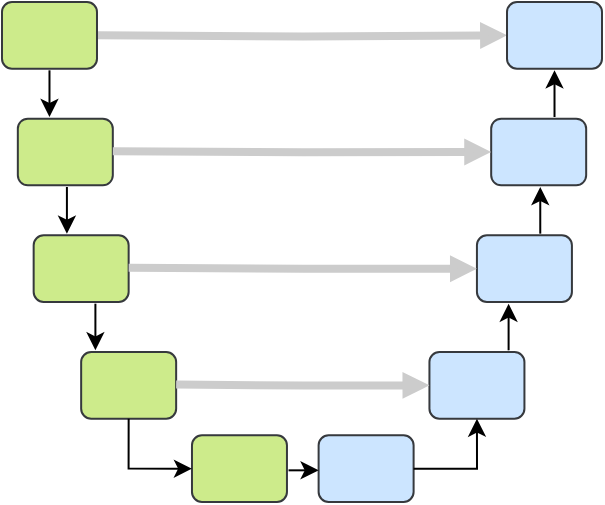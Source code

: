 <mxfile version="22.1.18" type="github">
  <diagram name="Page-1" id="0TPB68t9lcZoh8MEriOU">
    <mxGraphModel dx="1063" dy="610" grid="1" gridSize="10" guides="1" tooltips="1" connect="1" arrows="1" fold="1" page="1" pageScale="1" pageWidth="827" pageHeight="1169" math="0" shadow="0">
      <root>
        <mxCell id="0" />
        <mxCell id="1" parent="0" />
        <mxCell id="ryJ9YpFH2XdKHm6aAlPd-76" value="" style="group" vertex="1" connectable="0" parent="1">
          <mxGeometry x="90" y="38" width="300" height="250" as="geometry" />
        </mxCell>
        <mxCell id="ryJ9YpFH2XdKHm6aAlPd-36" style="edgeStyle=orthogonalEdgeStyle;rounded=0;jumpStyle=none;jumpSize=3;orthogonalLoop=1;jettySize=auto;html=1;strokeWidth=4;startArrow=none;startFill=0;endArrow=block;endFill=1;startSize=3;endSize=3;exitX=1;exitY=0.5;exitDx=0;exitDy=0;strokeColor=#CCCCCC;entryX=0;entryY=0.5;entryDx=0;entryDy=0;" edge="1" parent="ryJ9YpFH2XdKHm6aAlPd-76" target="ryJ9YpFH2XdKHm6aAlPd-55">
          <mxGeometry relative="1" as="geometry">
            <mxPoint x="47.493" y="16.667" as="sourcePoint" />
            <mxPoint x="229.551" y="17.083" as="targetPoint" />
            <Array as="points" />
          </mxGeometry>
        </mxCell>
        <mxCell id="ryJ9YpFH2XdKHm6aAlPd-46" value="" style="rounded=1;whiteSpace=wrap;html=1;rotation=0;container=0;fillColor=#cdeb8b;strokeColor=#36393d;" vertex="1" parent="ryJ9YpFH2XdKHm6aAlPd-76">
          <mxGeometry width="47.493" height="33.333" as="geometry" />
        </mxCell>
        <mxCell id="ryJ9YpFH2XdKHm6aAlPd-47" value="" style="rounded=1;whiteSpace=wrap;html=1;rotation=0;container=0;fillColor=#cdeb8b;strokeColor=#36393d;" vertex="1" parent="ryJ9YpFH2XdKHm6aAlPd-76">
          <mxGeometry x="7.916" y="58.333" width="47.493" height="33.333" as="geometry" />
        </mxCell>
        <mxCell id="ryJ9YpFH2XdKHm6aAlPd-48" value="" style="rounded=1;whiteSpace=wrap;html=1;rotation=0;container=0;fillColor=#cdeb8b;strokeColor=#36393d;" vertex="1" parent="ryJ9YpFH2XdKHm6aAlPd-76">
          <mxGeometry x="15.831" y="116.667" width="47.493" height="33.333" as="geometry" />
        </mxCell>
        <mxCell id="ryJ9YpFH2XdKHm6aAlPd-49" value="" style="rounded=1;whiteSpace=wrap;html=1;rotation=0;container=0;fillColor=#cdeb8b;strokeColor=#36393d;" vertex="1" parent="ryJ9YpFH2XdKHm6aAlPd-76">
          <mxGeometry x="39.578" y="175.0" width="47.493" height="33.333" as="geometry" />
        </mxCell>
        <mxCell id="ryJ9YpFH2XdKHm6aAlPd-50" value="" style="rounded=1;whiteSpace=wrap;html=1;rotation=0;container=0;fillColor=#cdeb8b;strokeColor=#36393d;" vertex="1" parent="ryJ9YpFH2XdKHm6aAlPd-76">
          <mxGeometry x="94.987" y="216.667" width="47.493" height="33.333" as="geometry" />
        </mxCell>
        <mxCell id="ryJ9YpFH2XdKHm6aAlPd-67" style="edgeStyle=orthogonalEdgeStyle;rounded=0;orthogonalLoop=1;jettySize=auto;html=1;exitX=0.5;exitY=1;exitDx=0;exitDy=0;entryX=0;entryY=0.5;entryDx=0;entryDy=0;" edge="1" parent="ryJ9YpFH2XdKHm6aAlPd-76" source="ryJ9YpFH2XdKHm6aAlPd-49" target="ryJ9YpFH2XdKHm6aAlPd-50">
          <mxGeometry relative="1" as="geometry" />
        </mxCell>
        <mxCell id="ryJ9YpFH2XdKHm6aAlPd-51" value="" style="rounded=1;whiteSpace=wrap;html=1;rotation=0;container=0;fillColor=#cce5ff;strokeColor=#36393d;" vertex="1" parent="ryJ9YpFH2XdKHm6aAlPd-76">
          <mxGeometry x="158.311" y="216.667" width="47.493" height="33.333" as="geometry" />
        </mxCell>
        <mxCell id="ryJ9YpFH2XdKHm6aAlPd-52" value="" style="rounded=1;whiteSpace=wrap;html=1;rotation=0;container=0;fillColor=#cce5ff;strokeColor=#36393d;" vertex="1" parent="ryJ9YpFH2XdKHm6aAlPd-76">
          <mxGeometry x="213.72" y="175.0" width="47.493" height="33.333" as="geometry" />
        </mxCell>
        <mxCell id="ryJ9YpFH2XdKHm6aAlPd-72" style="edgeStyle=orthogonalEdgeStyle;rounded=0;orthogonalLoop=1;jettySize=auto;html=1;entryX=0.5;entryY=1;entryDx=0;entryDy=0;" edge="1" parent="ryJ9YpFH2XdKHm6aAlPd-76" source="ryJ9YpFH2XdKHm6aAlPd-51" target="ryJ9YpFH2XdKHm6aAlPd-52">
          <mxGeometry relative="1" as="geometry" />
        </mxCell>
        <mxCell id="ryJ9YpFH2XdKHm6aAlPd-53" value="" style="rounded=1;whiteSpace=wrap;html=1;rotation=0;container=0;fillColor=#cce5ff;strokeColor=#36393d;" vertex="1" parent="ryJ9YpFH2XdKHm6aAlPd-76">
          <mxGeometry x="237.467" y="116.667" width="47.493" height="33.333" as="geometry" />
        </mxCell>
        <mxCell id="ryJ9YpFH2XdKHm6aAlPd-54" value="" style="rounded=1;whiteSpace=wrap;html=1;rotation=0;container=0;fillColor=#cce5ff;strokeColor=#36393d;" vertex="1" parent="ryJ9YpFH2XdKHm6aAlPd-76">
          <mxGeometry x="244.591" y="58.333" width="47.493" height="33.333" as="geometry" />
        </mxCell>
        <mxCell id="ryJ9YpFH2XdKHm6aAlPd-55" value="" style="rounded=1;whiteSpace=wrap;html=1;rotation=0;container=0;fillColor=#cce5ff;strokeColor=#36393d;" vertex="1" parent="ryJ9YpFH2XdKHm6aAlPd-76">
          <mxGeometry x="252.507" width="47.493" height="33.333" as="geometry" />
        </mxCell>
        <mxCell id="ryJ9YpFH2XdKHm6aAlPd-58" style="edgeStyle=orthogonalEdgeStyle;rounded=0;jumpStyle=none;jumpSize=3;orthogonalLoop=1;jettySize=auto;html=1;strokeWidth=4;startArrow=none;startFill=0;endArrow=block;endFill=1;startSize=3;endSize=3;exitX=1;exitY=0.5;exitDx=0;exitDy=0;strokeColor=#CCCCCC;entryX=0;entryY=0.5;entryDx=0;entryDy=0;" edge="1" parent="ryJ9YpFH2XdKHm6aAlPd-76" target="ryJ9YpFH2XdKHm6aAlPd-54">
          <mxGeometry relative="1" as="geometry">
            <mxPoint x="55.409" y="74.583" as="sourcePoint" />
            <mxPoint x="245.383" y="75.0" as="targetPoint" />
            <Array as="points" />
          </mxGeometry>
        </mxCell>
        <mxCell id="ryJ9YpFH2XdKHm6aAlPd-59" style="edgeStyle=orthogonalEdgeStyle;rounded=0;jumpStyle=none;jumpSize=3;orthogonalLoop=1;jettySize=auto;html=1;strokeWidth=4;startArrow=none;startFill=0;endArrow=block;endFill=1;startSize=3;endSize=3;exitX=1;exitY=0.5;exitDx=0;exitDy=0;strokeColor=#CCCCCC;entryX=0;entryY=0.5;entryDx=0;entryDy=0;" edge="1" parent="ryJ9YpFH2XdKHm6aAlPd-76" target="ryJ9YpFH2XdKHm6aAlPd-52">
          <mxGeometry relative="1" as="geometry">
            <mxPoint x="87.071" y="191.25" as="sourcePoint" />
            <mxPoint x="284.96" y="191.667" as="targetPoint" />
            <Array as="points" />
          </mxGeometry>
        </mxCell>
        <mxCell id="ryJ9YpFH2XdKHm6aAlPd-60" style="edgeStyle=orthogonalEdgeStyle;rounded=0;jumpStyle=none;jumpSize=3;orthogonalLoop=1;jettySize=auto;html=1;strokeWidth=4;startArrow=none;startFill=0;endArrow=block;endFill=1;startSize=3;endSize=3;exitX=1;exitY=0.5;exitDx=0;exitDy=0;strokeColor=#CCCCCC;entryX=0;entryY=0.5;entryDx=0;entryDy=0;" edge="1" parent="ryJ9YpFH2XdKHm6aAlPd-76" target="ryJ9YpFH2XdKHm6aAlPd-53">
          <mxGeometry relative="1" as="geometry">
            <mxPoint x="63.325" y="132.917" as="sourcePoint" />
            <mxPoint x="189.974" y="133.333" as="targetPoint" />
            <Array as="points" />
          </mxGeometry>
        </mxCell>
        <mxCell id="ryJ9YpFH2XdKHm6aAlPd-64" value="" style="endArrow=classic;html=1;rounded=0;" edge="1" parent="ryJ9YpFH2XdKHm6aAlPd-76">
          <mxGeometry width="50" height="50" relative="1" as="geometry">
            <mxPoint x="23.747" y="34.167" as="sourcePoint" />
            <mxPoint x="23.747" y="57.5" as="targetPoint" />
          </mxGeometry>
        </mxCell>
        <mxCell id="ryJ9YpFH2XdKHm6aAlPd-65" value="" style="endArrow=classic;html=1;rounded=0;" edge="1" parent="ryJ9YpFH2XdKHm6aAlPd-76">
          <mxGeometry width="50" height="50" relative="1" as="geometry">
            <mxPoint x="32.454" y="92.5" as="sourcePoint" />
            <mxPoint x="32.454" y="115.833" as="targetPoint" />
          </mxGeometry>
        </mxCell>
        <mxCell id="ryJ9YpFH2XdKHm6aAlPd-66" value="" style="endArrow=classic;html=1;rounded=0;" edge="1" parent="ryJ9YpFH2XdKHm6aAlPd-76">
          <mxGeometry width="50" height="50" relative="1" as="geometry">
            <mxPoint x="46.702" y="150.833" as="sourcePoint" />
            <mxPoint x="46.702" y="174.167" as="targetPoint" />
          </mxGeometry>
        </mxCell>
        <mxCell id="ryJ9YpFH2XdKHm6aAlPd-69" value="" style="endArrow=classic;html=1;rounded=0;" edge="1" parent="ryJ9YpFH2XdKHm6aAlPd-76">
          <mxGeometry width="50" height="50" relative="1" as="geometry">
            <mxPoint x="143.272" y="234.167" as="sourcePoint" />
            <mxPoint x="158.311" y="234.167" as="targetPoint" />
          </mxGeometry>
        </mxCell>
        <mxCell id="ryJ9YpFH2XdKHm6aAlPd-73" value="" style="endArrow=classic;html=1;rounded=0;" edge="1" parent="ryJ9YpFH2XdKHm6aAlPd-76">
          <mxGeometry width="50" height="50" relative="1" as="geometry">
            <mxPoint x="253.298" y="174.167" as="sourcePoint" />
            <mxPoint x="253.298" y="150.833" as="targetPoint" />
          </mxGeometry>
        </mxCell>
        <mxCell id="ryJ9YpFH2XdKHm6aAlPd-74" value="" style="endArrow=classic;html=1;rounded=0;" edge="1" parent="ryJ9YpFH2XdKHm6aAlPd-76">
          <mxGeometry width="50" height="50" relative="1" as="geometry">
            <mxPoint x="269.129" y="115.833" as="sourcePoint" />
            <mxPoint x="269.129" y="92.5" as="targetPoint" />
          </mxGeometry>
        </mxCell>
        <mxCell id="ryJ9YpFH2XdKHm6aAlPd-75" value="" style="endArrow=classic;html=1;rounded=0;" edge="1" parent="ryJ9YpFH2XdKHm6aAlPd-76">
          <mxGeometry width="50" height="50" relative="1" as="geometry">
            <mxPoint x="276.253" y="57.5" as="sourcePoint" />
            <mxPoint x="276.253" y="34.167" as="targetPoint" />
          </mxGeometry>
        </mxCell>
      </root>
    </mxGraphModel>
  </diagram>
</mxfile>
